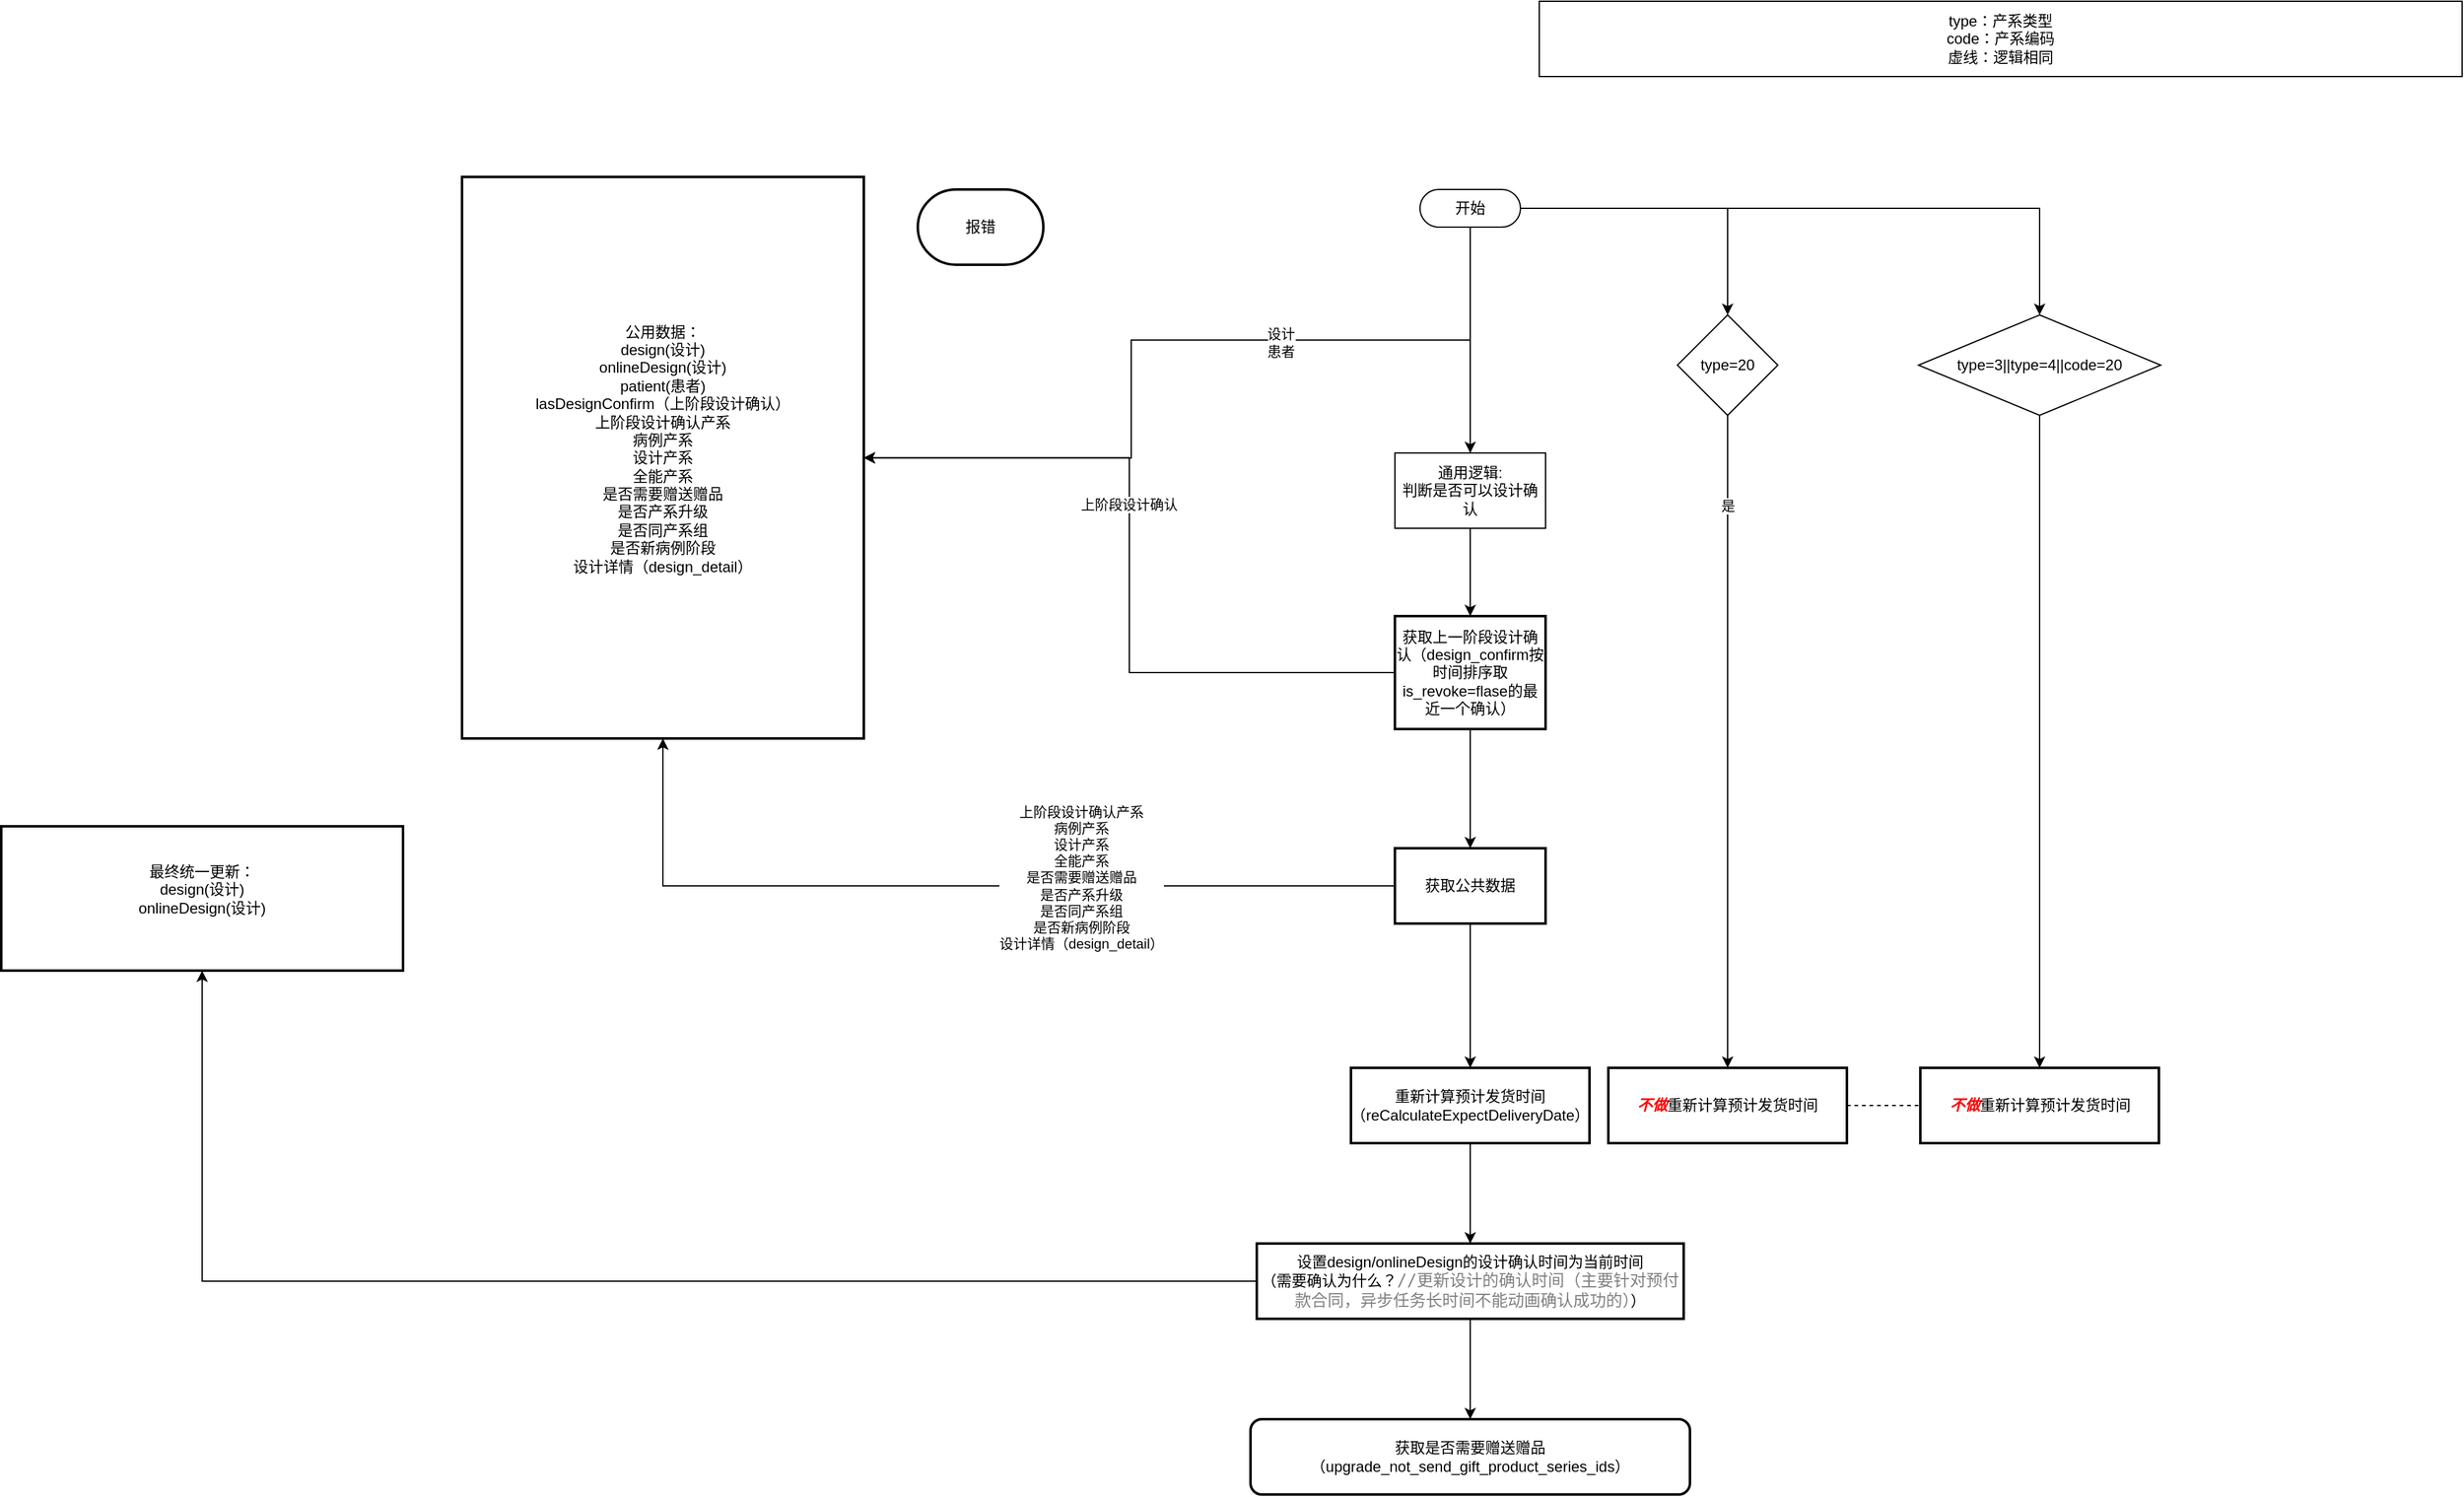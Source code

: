 <mxfile version="26.1.1">
  <diagram name="第 1 页" id="S3lboAHqoqEqf9X3p3CB">
    <mxGraphModel dx="5290" dy="2154" grid="1" gridSize="10" guides="1" tooltips="1" connect="1" arrows="1" fold="1" page="1" pageScale="1" pageWidth="827" pageHeight="1169" math="0" shadow="0">
      <root>
        <mxCell id="0" />
        <mxCell id="1" parent="0" />
        <mxCell id="SHu4WL5RGhJA_ZN3Gl7_-1" value="" style="edgeStyle=orthogonalEdgeStyle;rounded=0;orthogonalLoop=1;jettySize=auto;html=1;" edge="1" parent="1" source="SHu4WL5RGhJA_ZN3Gl7_-4" target="SHu4WL5RGhJA_ZN3Gl7_-19">
          <mxGeometry relative="1" as="geometry" />
        </mxCell>
        <mxCell id="SHu4WL5RGhJA_ZN3Gl7_-2" value="" style="edgeStyle=orthogonalEdgeStyle;rounded=0;orthogonalLoop=1;jettySize=auto;html=1;" edge="1" parent="1" source="SHu4WL5RGhJA_ZN3Gl7_-4" target="SHu4WL5RGhJA_ZN3Gl7_-22">
          <mxGeometry relative="1" as="geometry" />
        </mxCell>
        <mxCell id="SHu4WL5RGhJA_ZN3Gl7_-3" style="edgeStyle=orthogonalEdgeStyle;rounded=0;orthogonalLoop=1;jettySize=auto;html=1;" edge="1" parent="1" source="SHu4WL5RGhJA_ZN3Gl7_-4" target="SHu4WL5RGhJA_ZN3Gl7_-31">
          <mxGeometry relative="1" as="geometry" />
        </mxCell>
        <mxCell id="SHu4WL5RGhJA_ZN3Gl7_-4" value="开始" style="html=1;dashed=0;whiteSpace=wrap;shape=mxgraph.dfd.start" vertex="1" parent="1">
          <mxGeometry x="350" y="510" width="80" height="30" as="geometry" />
        </mxCell>
        <mxCell id="SHu4WL5RGhJA_ZN3Gl7_-5" value="" style="edgeStyle=orthogonalEdgeStyle;rounded=0;orthogonalLoop=1;jettySize=auto;html=1;" edge="1" parent="1" source="SHu4WL5RGhJA_ZN3Gl7_-8" target="SHu4WL5RGhJA_ZN3Gl7_-9">
          <mxGeometry relative="1" as="geometry" />
        </mxCell>
        <mxCell id="SHu4WL5RGhJA_ZN3Gl7_-6" value="上阶段设计确认" style="edgeLabel;html=1;align=center;verticalAlign=middle;resizable=0;points=[];" vertex="1" connectable="0" parent="SHu4WL5RGhJA_ZN3Gl7_-5">
          <mxGeometry x="0.163" y="1" relative="1" as="geometry">
            <mxPoint as="offset" />
          </mxGeometry>
        </mxCell>
        <mxCell id="SHu4WL5RGhJA_ZN3Gl7_-7" value="" style="edgeStyle=orthogonalEdgeStyle;rounded=0;orthogonalLoop=1;jettySize=auto;html=1;" edge="1" parent="1" source="SHu4WL5RGhJA_ZN3Gl7_-8" target="SHu4WL5RGhJA_ZN3Gl7_-13">
          <mxGeometry relative="1" as="geometry" />
        </mxCell>
        <mxCell id="SHu4WL5RGhJA_ZN3Gl7_-8" value="获取上一阶段设计确认（design_confirm按时间排序取is_revoke=flase的最近一个确认）" style="whiteSpace=wrap;html=1;strokeWidth=2;" vertex="1" parent="1">
          <mxGeometry x="330" y="850" width="120" height="90" as="geometry" />
        </mxCell>
        <mxCell id="SHu4WL5RGhJA_ZN3Gl7_-9" value="公用数据：&lt;div&gt;design(设计)&lt;/div&gt;&lt;div&gt;onlineDesign(设计)&lt;/div&gt;&lt;div&gt;patient(患者)&lt;/div&gt;&lt;div&gt;lasDesignConfirm（上阶段设计确认）&lt;/div&gt;&lt;div&gt;上阶段设计确认产系&lt;div&gt;病例产系&lt;/div&gt;&lt;div&gt;设计产系&lt;/div&gt;&lt;div&gt;全能产系&lt;/div&gt;&lt;div&gt;是否需要赠送赠品&lt;/div&gt;&lt;div&gt;是否产系升级&lt;/div&gt;&lt;div&gt;是否同产系组&lt;/div&gt;&lt;div&gt;是否新病例阶段&lt;/div&gt;&lt;div&gt;设计详情（design_detail）&lt;/div&gt;&lt;div&gt;&lt;br style=&quot;font-size: 11px; text-wrap-mode: nowrap; background-color: rgb(255, 255, 255);&quot;&gt;&lt;/div&gt;&lt;/div&gt;" style="whiteSpace=wrap;html=1;strokeWidth=2;" vertex="1" parent="1">
          <mxGeometry x="-413" y="500" width="320" height="447.5" as="geometry" />
        </mxCell>
        <mxCell id="SHu4WL5RGhJA_ZN3Gl7_-10" style="edgeStyle=orthogonalEdgeStyle;rounded=0;orthogonalLoop=1;jettySize=auto;html=1;entryX=0.5;entryY=1;entryDx=0;entryDy=0;" edge="1" parent="1" source="SHu4WL5RGhJA_ZN3Gl7_-13" target="SHu4WL5RGhJA_ZN3Gl7_-9">
          <mxGeometry relative="1" as="geometry" />
        </mxCell>
        <mxCell id="SHu4WL5RGhJA_ZN3Gl7_-11" value="上阶段设计确认产系&lt;div&gt;病例产系&lt;/div&gt;&lt;div&gt;设计产系&lt;/div&gt;&lt;div&gt;全能产系&lt;/div&gt;&lt;div&gt;是否需要赠送赠品&lt;/div&gt;&lt;div&gt;是否产系升级&lt;/div&gt;&lt;div&gt;是否同产系组&lt;/div&gt;&lt;div&gt;是否新病例阶段&lt;/div&gt;&lt;div&gt;设计详情（design_detail）&lt;/div&gt;&lt;div&gt;&lt;br&gt;&lt;/div&gt;" style="edgeLabel;html=1;align=center;verticalAlign=middle;resizable=0;points=[];" vertex="1" connectable="0" parent="SHu4WL5RGhJA_ZN3Gl7_-10">
          <mxGeometry x="-0.104" y="-2" relative="1" as="geometry">
            <mxPoint x="64" y="2" as="offset" />
          </mxGeometry>
        </mxCell>
        <mxCell id="SHu4WL5RGhJA_ZN3Gl7_-12" value="" style="edgeStyle=orthogonalEdgeStyle;rounded=0;orthogonalLoop=1;jettySize=auto;html=1;entryX=0.5;entryY=0;entryDx=0;entryDy=0;" edge="1" parent="1" source="SHu4WL5RGhJA_ZN3Gl7_-13" target="SHu4WL5RGhJA_ZN3Gl7_-15">
          <mxGeometry relative="1" as="geometry">
            <mxPoint x="390" y="1170" as="targetPoint" />
          </mxGeometry>
        </mxCell>
        <UserObject label="获取公共数据" link="https://app.diagrams.net/#G1i6wwl9jgPCmncqw2SsvMfuj65RACjYAs#%7B%22pageId%22%3A%22tLn1UPH_PvJUF_C-S3hZ%22%7D" id="SHu4WL5RGhJA_ZN3Gl7_-13">
          <mxCell style="whiteSpace=wrap;html=1;strokeWidth=2;" vertex="1" parent="1">
            <mxGeometry x="330" y="1035" width="120" height="60" as="geometry" />
          </mxCell>
        </UserObject>
        <mxCell id="SHu4WL5RGhJA_ZN3Gl7_-14" value="" style="edgeStyle=orthogonalEdgeStyle;rounded=0;orthogonalLoop=1;jettySize=auto;html=1;" edge="1" parent="1" source="SHu4WL5RGhJA_ZN3Gl7_-15" target="SHu4WL5RGhJA_ZN3Gl7_-27">
          <mxGeometry relative="1" as="geometry" />
        </mxCell>
        <UserObject label="重新计算预计发货时间（reCalculateExpectDeliveryDate）" linkTarget="_blank" id="SHu4WL5RGhJA_ZN3Gl7_-15">
          <mxCell style="whiteSpace=wrap;html=1;strokeWidth=2;" vertex="1" parent="1">
            <mxGeometry x="295" y="1210" width="190" height="60" as="geometry" />
          </mxCell>
        </UserObject>
        <mxCell id="SHu4WL5RGhJA_ZN3Gl7_-16" style="edgeStyle=orthogonalEdgeStyle;rounded=0;orthogonalLoop=1;jettySize=auto;html=1;" edge="1" parent="1" source="SHu4WL5RGhJA_ZN3Gl7_-19" target="SHu4WL5RGhJA_ZN3Gl7_-8">
          <mxGeometry relative="1" as="geometry" />
        </mxCell>
        <mxCell id="SHu4WL5RGhJA_ZN3Gl7_-17" style="edgeStyle=orthogonalEdgeStyle;rounded=0;orthogonalLoop=1;jettySize=auto;html=1;" edge="1" parent="1" source="SHu4WL5RGhJA_ZN3Gl7_-19" target="SHu4WL5RGhJA_ZN3Gl7_-9">
          <mxGeometry relative="1" as="geometry">
            <Array as="points">
              <mxPoint x="390" y="630" />
              <mxPoint x="120" y="630" />
              <mxPoint x="120" y="724" />
            </Array>
          </mxGeometry>
        </mxCell>
        <mxCell id="SHu4WL5RGhJA_ZN3Gl7_-18" value="设计&lt;div&gt;患者&lt;/div&gt;" style="edgeLabel;html=1;align=center;verticalAlign=middle;resizable=0;points=[];" vertex="1" connectable="0" parent="SHu4WL5RGhJA_ZN3Gl7_-17">
          <mxGeometry x="-0.278" y="2" relative="1" as="geometry">
            <mxPoint as="offset" />
          </mxGeometry>
        </mxCell>
        <UserObject label="通用逻辑:&lt;div&gt;判断是否可以设计确认&lt;/div&gt;" link="https://app.diagrams.net/#G1Pv3DFzpzB3aZZpC8H5cUwDDSRMoxTNsi#%7B%22pageId%22%3A%22fc4eV3rknM9199mZT5kn%22%7D" linkTarget="_blank" id="SHu4WL5RGhJA_ZN3Gl7_-19">
          <mxCell style="whiteSpace=wrap;html=1;dashed=0;" vertex="1" parent="1">
            <mxGeometry x="330" y="720" width="120" height="60" as="geometry" />
          </mxCell>
        </UserObject>
        <mxCell id="SHu4WL5RGhJA_ZN3Gl7_-20" style="edgeStyle=orthogonalEdgeStyle;rounded=0;orthogonalLoop=1;jettySize=auto;html=1;" edge="1" parent="1" source="SHu4WL5RGhJA_ZN3Gl7_-22" target="SHu4WL5RGhJA_ZN3Gl7_-23">
          <mxGeometry relative="1" as="geometry" />
        </mxCell>
        <mxCell id="SHu4WL5RGhJA_ZN3Gl7_-21" value="是" style="edgeLabel;html=1;align=center;verticalAlign=middle;resizable=0;points=[];" vertex="1" connectable="0" parent="SHu4WL5RGhJA_ZN3Gl7_-20">
          <mxGeometry x="-0.723" relative="1" as="geometry">
            <mxPoint as="offset" />
          </mxGeometry>
        </mxCell>
        <mxCell id="SHu4WL5RGhJA_ZN3Gl7_-22" value="type=20" style="rhombus;whiteSpace=wrap;html=1;dashed=0;" vertex="1" parent="1">
          <mxGeometry x="555" y="610" width="80" height="80" as="geometry" />
        </mxCell>
        <UserObject label="&lt;b&gt;&lt;i&gt;&lt;font style=&quot;color: rgb(255, 0, 0);&quot;&gt;不做&lt;/font&gt;&lt;/i&gt;&lt;/b&gt;重新计算预计发货时间" link="https://www.draw.io/#G1d5q_Vu1W1HdfbtQOXbvXx-phjgY9VFuL" linkTarget="_blank" id="SHu4WL5RGhJA_ZN3Gl7_-23">
          <mxCell style="whiteSpace=wrap;html=1;strokeWidth=2;" vertex="1" parent="1">
            <mxGeometry x="500" y="1210" width="190" height="60" as="geometry" />
          </mxCell>
        </UserObject>
        <mxCell id="SHu4WL5RGhJA_ZN3Gl7_-24" value="最终统一更新：&lt;div&gt;design(设计)&lt;/div&gt;&lt;div&gt;onlineDesign(设计)&lt;/div&gt;&lt;div&gt;&lt;br&gt;&lt;/div&gt;" style="whiteSpace=wrap;html=1;strokeWidth=2;" vertex="1" parent="1">
          <mxGeometry x="-780" y="1017.5" width="320" height="115" as="geometry" />
        </mxCell>
        <mxCell id="SHu4WL5RGhJA_ZN3Gl7_-25" style="edgeStyle=orthogonalEdgeStyle;rounded=0;orthogonalLoop=1;jettySize=auto;html=1;" edge="1" parent="1" source="SHu4WL5RGhJA_ZN3Gl7_-27" target="SHu4WL5RGhJA_ZN3Gl7_-24">
          <mxGeometry relative="1" as="geometry" />
        </mxCell>
        <mxCell id="SHu4WL5RGhJA_ZN3Gl7_-26" value="" style="edgeStyle=orthogonalEdgeStyle;rounded=0;orthogonalLoop=1;jettySize=auto;html=1;" edge="1" parent="1" source="SHu4WL5RGhJA_ZN3Gl7_-27" target="SHu4WL5RGhJA_ZN3Gl7_-29">
          <mxGeometry relative="1" as="geometry" />
        </mxCell>
        <mxCell id="SHu4WL5RGhJA_ZN3Gl7_-27" value="设置design/onlineDesign的设计确认时间为当前时间&lt;div&gt;（需要确认为什么？&lt;span style=&quot;font-family: &amp;quot;JetBrains Mono&amp;quot;, monospace; font-size: 9.8pt; color: rgb(128, 128, 128);&quot;&gt;//&lt;/span&gt;&lt;span style=&quot;font-size: 9.8pt; color: rgb(128, 128, 128); font-family: 宋体, monospace;&quot;&gt;更新设计的确认时间（主要针对预付款合同，异步任务长时间不能动画确认成功的）&lt;/span&gt;&lt;span style=&quot;background-color: transparent; color: light-dark(rgb(0, 0, 0), rgb(255, 255, 255));&quot;&gt;）&lt;/span&gt;&lt;/div&gt;" style="whiteSpace=wrap;html=1;strokeWidth=2;" vertex="1" parent="1">
          <mxGeometry x="220" y="1350" width="340" height="60" as="geometry" />
        </mxCell>
        <mxCell id="SHu4WL5RGhJA_ZN3Gl7_-28" value="报错" style="strokeWidth=2;html=1;shape=mxgraph.flowchart.terminator;whiteSpace=wrap;" vertex="1" parent="1">
          <mxGeometry x="-50" y="510" width="100" height="60" as="geometry" />
        </mxCell>
        <mxCell id="SHu4WL5RGhJA_ZN3Gl7_-29" value="获取是否需要赠送赠品（upgrade_not_send_gift_product_series_ids）" style="rounded=1;whiteSpace=wrap;html=1;strokeWidth=2;" vertex="1" parent="1">
          <mxGeometry x="215" y="1490" width="350" height="60" as="geometry" />
        </mxCell>
        <mxCell id="SHu4WL5RGhJA_ZN3Gl7_-30" style="edgeStyle=orthogonalEdgeStyle;rounded=0;orthogonalLoop=1;jettySize=auto;html=1;entryX=0.5;entryY=0;entryDx=0;entryDy=0;" edge="1" parent="1" source="SHu4WL5RGhJA_ZN3Gl7_-31" target="SHu4WL5RGhJA_ZN3Gl7_-32">
          <mxGeometry relative="1" as="geometry" />
        </mxCell>
        <mxCell id="SHu4WL5RGhJA_ZN3Gl7_-31" value="type=3||type=4||code=20" style="rhombus;whiteSpace=wrap;html=1;dashed=0;" vertex="1" parent="1">
          <mxGeometry x="747" y="610" width="193" height="80" as="geometry" />
        </mxCell>
        <UserObject label="&lt;b&gt;&lt;i&gt;&lt;font style=&quot;color: rgb(255, 0, 0);&quot;&gt;不做&lt;/font&gt;&lt;/i&gt;&lt;/b&gt;重新计算预计发货时间" link="https://www.draw.io/#G1d5q_Vu1W1HdfbtQOXbvXx-phjgY9VFuL" linkTarget="_blank" id="SHu4WL5RGhJA_ZN3Gl7_-32">
          <mxCell style="whiteSpace=wrap;html=1;strokeWidth=2;" vertex="1" parent="1">
            <mxGeometry x="748.5" y="1210" width="190" height="60" as="geometry" />
          </mxCell>
        </UserObject>
        <mxCell id="SHu4WL5RGhJA_ZN3Gl7_-33" value="" style="endArrow=none;dashed=1;html=1;rounded=0;exitX=1;exitY=0.5;exitDx=0;exitDy=0;entryX=0;entryY=0.5;entryDx=0;entryDy=0;" edge="1" parent="1" source="SHu4WL5RGhJA_ZN3Gl7_-23" target="SHu4WL5RGhJA_ZN3Gl7_-32">
          <mxGeometry width="50" height="50" relative="1" as="geometry">
            <mxPoint x="910" y="1010" as="sourcePoint" />
            <mxPoint x="960" y="960" as="targetPoint" />
          </mxGeometry>
        </mxCell>
        <mxCell id="SHu4WL5RGhJA_ZN3Gl7_-34" value="type：产系类型&lt;div&gt;code：产系编码&lt;/div&gt;&lt;div&gt;虚线：逻辑相同&lt;/div&gt;" style="rounded=0;whiteSpace=wrap;html=1;" vertex="1" parent="1">
          <mxGeometry x="445" y="360" width="735" height="60" as="geometry" />
        </mxCell>
      </root>
    </mxGraphModel>
  </diagram>
</mxfile>
